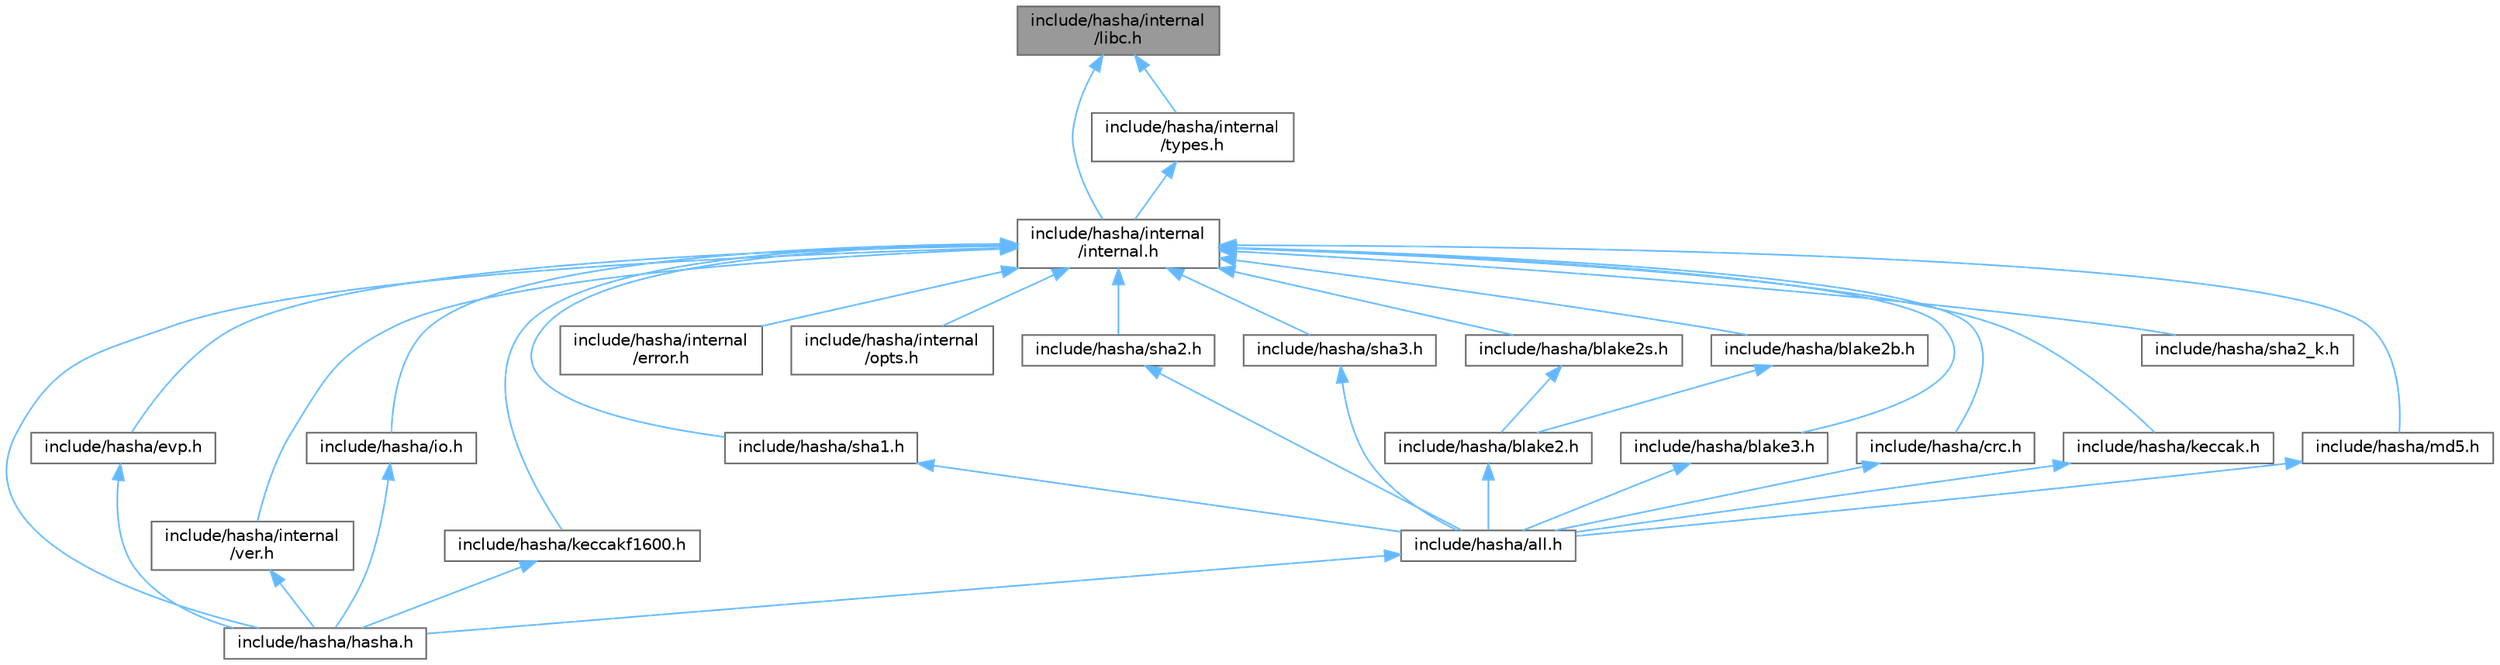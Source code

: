 digraph "include/hasha/internal/libc.h"
{
 // LATEX_PDF_SIZE
  bgcolor="transparent";
  edge [fontname=Helvetica,fontsize=10,labelfontname=Helvetica,labelfontsize=10];
  node [fontname=Helvetica,fontsize=10,shape=box,height=0.2,width=0.4];
  Node1 [id="Node000001",label="include/hasha/internal\l/libc.h",height=0.2,width=0.4,color="gray40", fillcolor="grey60", style="filled", fontcolor="black",tooltip=" "];
  Node1 -> Node2 [id="edge1_Node000001_Node000002",dir="back",color="steelblue1",style="solid",tooltip=" "];
  Node2 [id="Node000002",label="include/hasha/internal\l/internal.h",height=0.2,width=0.4,color="grey40", fillcolor="white", style="filled",URL="$db/dde/internal_8h.html",tooltip=" "];
  Node2 -> Node3 [id="edge2_Node000002_Node000003",dir="back",color="steelblue1",style="solid",tooltip=" "];
  Node3 [id="Node000003",label="include/hasha/blake2b.h",height=0.2,width=0.4,color="grey40", fillcolor="white", style="filled",URL="$d2/d28/blake2b_8h.html",tooltip="Header file for the BLAKE2b hashing algorithm."];
  Node3 -> Node4 [id="edge3_Node000003_Node000004",dir="back",color="steelblue1",style="solid",tooltip=" "];
  Node4 [id="Node000004",label="include/hasha/blake2.h",height=0.2,width=0.4,color="grey40", fillcolor="white", style="filled",URL="$dd/d41/blake2_8h.html",tooltip=" "];
  Node4 -> Node5 [id="edge4_Node000004_Node000005",dir="back",color="steelblue1",style="solid",tooltip=" "];
  Node5 [id="Node000005",label="include/hasha/all.h",height=0.2,width=0.4,color="grey40", fillcolor="white", style="filled",URL="$da/d0d/all_8h.html",tooltip=" "];
  Node5 -> Node6 [id="edge5_Node000005_Node000006",dir="back",color="steelblue1",style="solid",tooltip=" "];
  Node6 [id="Node000006",label="include/hasha/hasha.h",height=0.2,width=0.4,color="grey40", fillcolor="white", style="filled",URL="$d3/df9/hasha_8h.html",tooltip=" "];
  Node2 -> Node7 [id="edge6_Node000002_Node000007",dir="back",color="steelblue1",style="solid",tooltip=" "];
  Node7 [id="Node000007",label="include/hasha/blake2s.h",height=0.2,width=0.4,color="grey40", fillcolor="white", style="filled",URL="$df/dfa/blake2s_8h.html",tooltip="Header file for the BLAKE2s hashing algorithm."];
  Node7 -> Node4 [id="edge7_Node000007_Node000004",dir="back",color="steelblue1",style="solid",tooltip=" "];
  Node2 -> Node8 [id="edge8_Node000002_Node000008",dir="back",color="steelblue1",style="solid",tooltip=" "];
  Node8 [id="Node000008",label="include/hasha/blake3.h",height=0.2,width=0.4,color="grey40", fillcolor="white", style="filled",URL="$d0/d8f/blake3_8h.html",tooltip="Header file for the BLAKE3 hashing algorithm."];
  Node8 -> Node5 [id="edge9_Node000008_Node000005",dir="back",color="steelblue1",style="solid",tooltip=" "];
  Node2 -> Node9 [id="edge10_Node000002_Node000009",dir="back",color="steelblue1",style="solid",tooltip=" "];
  Node9 [id="Node000009",label="include/hasha/crc.h",height=0.2,width=0.4,color="grey40", fillcolor="white", style="filled",URL="$dc/de6/crc_8h.html",tooltip="Header file for CRC32 checksum calculation."];
  Node9 -> Node5 [id="edge11_Node000009_Node000005",dir="back",color="steelblue1",style="solid",tooltip=" "];
  Node2 -> Node10 [id="edge12_Node000002_Node000010",dir="back",color="steelblue1",style="solid",tooltip=" "];
  Node10 [id="Node000010",label="include/hasha/evp.h",height=0.2,width=0.4,color="grey40", fillcolor="white", style="filled",URL="$d5/d67/evp_8h.html",tooltip="Header file for the EVP Hasher abstraction."];
  Node10 -> Node6 [id="edge13_Node000010_Node000006",dir="back",color="steelblue1",style="solid",tooltip=" "];
  Node2 -> Node6 [id="edge14_Node000002_Node000006",dir="back",color="steelblue1",style="solid",tooltip=" "];
  Node2 -> Node11 [id="edge15_Node000002_Node000011",dir="back",color="steelblue1",style="solid",tooltip=" "];
  Node11 [id="Node000011",label="include/hasha/internal\l/error.h",height=0.2,width=0.4,color="grey40", fillcolor="white", style="filled",URL="$da/d41/error_8h.html",tooltip=" "];
  Node2 -> Node12 [id="edge16_Node000002_Node000012",dir="back",color="steelblue1",style="solid",tooltip=" "];
  Node12 [id="Node000012",label="include/hasha/internal\l/opts.h",height=0.2,width=0.4,color="grey40", fillcolor="white", style="filled",URL="$d8/d68/opts_8h.html",tooltip=" "];
  Node2 -> Node13 [id="edge17_Node000002_Node000013",dir="back",color="steelblue1",style="solid",tooltip=" "];
  Node13 [id="Node000013",label="include/hasha/internal\l/ver.h",height=0.2,width=0.4,color="grey40", fillcolor="white", style="filled",URL="$d9/d2e/ver_8h.html",tooltip=" "];
  Node13 -> Node6 [id="edge18_Node000013_Node000006",dir="back",color="steelblue1",style="solid",tooltip=" "];
  Node2 -> Node14 [id="edge19_Node000002_Node000014",dir="back",color="steelblue1",style="solid",tooltip=" "];
  Node14 [id="Node000014",label="include/hasha/io.h",height=0.2,width=0.4,color="grey40", fillcolor="white", style="filled",URL="$dc/dac/io_8h.html",tooltip="Header file for I/O operations related to hashing."];
  Node14 -> Node6 [id="edge20_Node000014_Node000006",dir="back",color="steelblue1",style="solid",tooltip=" "];
  Node2 -> Node15 [id="edge21_Node000002_Node000015",dir="back",color="steelblue1",style="solid",tooltip=" "];
  Node15 [id="Node000015",label="include/hasha/keccak.h",height=0.2,width=0.4,color="grey40", fillcolor="white", style="filled",URL="$d6/dd8/keccak_8h.html",tooltip="Header file for Keccak-based hash functions."];
  Node15 -> Node5 [id="edge22_Node000015_Node000005",dir="back",color="steelblue1",style="solid",tooltip=" "];
  Node2 -> Node16 [id="edge23_Node000002_Node000016",dir="back",color="steelblue1",style="solid",tooltip=" "];
  Node16 [id="Node000016",label="include/hasha/keccakf1600.h",height=0.2,width=0.4,color="grey40", fillcolor="white", style="filled",URL="$d8/d46/keccakf1600_8h.html",tooltip=" "];
  Node16 -> Node6 [id="edge24_Node000016_Node000006",dir="back",color="steelblue1",style="solid",tooltip=" "];
  Node2 -> Node17 [id="edge25_Node000002_Node000017",dir="back",color="steelblue1",style="solid",tooltip=" "];
  Node17 [id="Node000017",label="include/hasha/md5.h",height=0.2,width=0.4,color="grey40", fillcolor="white", style="filled",URL="$da/db0/md5_8h.html",tooltip="Header file for the MD5 cryptographic hash function."];
  Node17 -> Node5 [id="edge26_Node000017_Node000005",dir="back",color="steelblue1",style="solid",tooltip=" "];
  Node2 -> Node18 [id="edge27_Node000002_Node000018",dir="back",color="steelblue1",style="solid",tooltip=" "];
  Node18 [id="Node000018",label="include/hasha/sha1.h",height=0.2,width=0.4,color="grey40", fillcolor="white", style="filled",URL="$db/db5/sha1_8h.html",tooltip="Header file for the SHA-1 cryptographic hash algorithm."];
  Node18 -> Node5 [id="edge28_Node000018_Node000005",dir="back",color="steelblue1",style="solid",tooltip=" "];
  Node2 -> Node19 [id="edge29_Node000002_Node000019",dir="back",color="steelblue1",style="solid",tooltip=" "];
  Node19 [id="Node000019",label="include/hasha/sha2.h",height=0.2,width=0.4,color="grey40", fillcolor="white", style="filled",URL="$db/d4d/sha2_8h.html",tooltip="Header file for SHA-2 cryptographic hash functions."];
  Node19 -> Node5 [id="edge30_Node000019_Node000005",dir="back",color="steelblue1",style="solid",tooltip=" "];
  Node2 -> Node20 [id="edge31_Node000002_Node000020",dir="back",color="steelblue1",style="solid",tooltip=" "];
  Node20 [id="Node000020",label="include/hasha/sha2_k.h",height=0.2,width=0.4,color="grey40", fillcolor="white", style="filled",URL="$d7/d9c/sha2__k_8h.html",tooltip="SHA-2 Constants for Hash Computation."];
  Node2 -> Node21 [id="edge32_Node000002_Node000021",dir="back",color="steelblue1",style="solid",tooltip=" "];
  Node21 [id="Node000021",label="include/hasha/sha3.h",height=0.2,width=0.4,color="grey40", fillcolor="white", style="filled",URL="$d7/dda/sha3_8h.html",tooltip="Header file for SHA3 cryptographic hash functions."];
  Node21 -> Node5 [id="edge33_Node000021_Node000005",dir="back",color="steelblue1",style="solid",tooltip=" "];
  Node1 -> Node22 [id="edge34_Node000001_Node000022",dir="back",color="steelblue1",style="solid",tooltip=" "];
  Node22 [id="Node000022",label="include/hasha/internal\l/types.h",height=0.2,width=0.4,color="grey40", fillcolor="white", style="filled",URL="$d9/d49/types_8h.html",tooltip=" "];
  Node22 -> Node2 [id="edge35_Node000022_Node000002",dir="back",color="steelblue1",style="solid",tooltip=" "];
}
